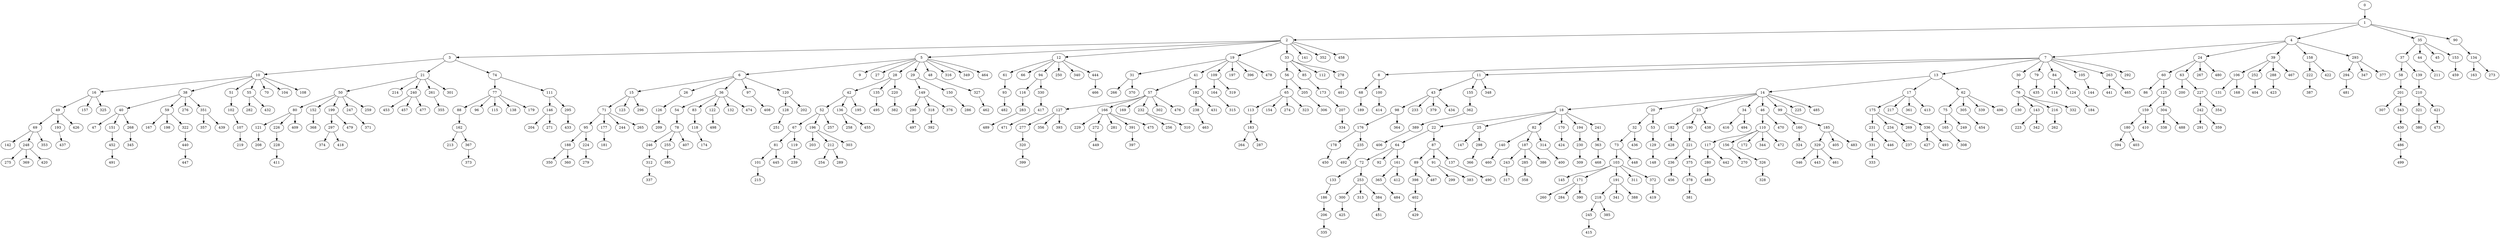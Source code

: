 digraph {
	0 [label=0]
	1 [label=1]
	2 [label=2]
	3 [label=3]
	10 [label=10]
	16 [label=16]
	49 [label=49]
	69 [label=69]
	142 [label=142]
	248 [label=248]
	275 [label=275]
	369 [label=369]
	420 [label=420]
	353 [label=353]
	193 [label=193]
	437 [label=437]
	426 [label=426]
	157 [label=157]
	325 [label=325]
	38 [label=38]
	40 [label=40]
	47 [label=47]
	151 [label=151]
	452 [label=452]
	491 [label=491]
	268 [label=268]
	345 [label=345]
	59 [label=59]
	167 [label=167]
	198 [label=198]
	322 [label=322]
	440 [label=440]
	447 [label=447]
	276 [label=276]
	351 [label=351]
	357 [label=357]
	439 [label=439]
	51 [label=51]
	102 [label=102]
	107 [label=107]
	219 [label=219]
	55 [label=55]
	282 [label=282]
	432 [label=432]
	70 [label=70]
	104 [label=104]
	108 [label=108]
	21 [label=21]
	50 [label=50]
	80 [label=80]
	121 [label=121]
	208 [label=208]
	226 [label=226]
	228 [label=228]
	411 [label=411]
	409 [label=409]
	152 [label=152]
	368 [label=368]
	199 [label=199]
	297 [label=297]
	374 [label=374]
	418 [label=418]
	479 [label=479]
	247 [label=247]
	371 [label=371]
	259 [label=259]
	214 [label=214]
	240 [label=240]
	453 [label=453]
	457 [label=457]
	477 [label=477]
	261 [label=261]
	355 [label=355]
	301 [label=301]
	74 [label=74]
	77 [label=77]
	88 [label=88]
	162 [label=162]
	213 [label=213]
	367 [label=367]
	373 [label=373]
	96 [label=96]
	115 [label=115]
	138 [label=138]
	179 [label=179]
	111 [label=111]
	146 [label=146]
	204 [label=204]
	271 [label=271]
	295 [label=295]
	433 [label=433]
	5 [label=5]
	6 [label=6]
	15 [label=15]
	71 [label=71]
	95 [label=95]
	188 [label=188]
	350 [label=350]
	360 [label=360]
	224 [label=224]
	279 [label=279]
	177 [label=177]
	181 [label=181]
	244 [label=244]
	265 [label=265]
	123 [label=123]
	296 [label=296]
	26 [label=26]
	126 [label=126]
	209 [label=209]
	36 [label=36]
	54 [label=54]
	78 [label=78]
	246 [label=246]
	312 [label=312]
	337 [label=337]
	255 [label=255]
	395 [label=395]
	407 [label=407]
	83 [label=83]
	118 [label=118]
	174 [label=174]
	122 [label=122]
	498 [label=498]
	132 [label=132]
	474 [label=474]
	97 [label=97]
	408 [label=408]
	120 [label=120]
	128 [label=128]
	251 [label=251]
	202 [label=202]
	9 [label=9]
	27 [label=27]
	28 [label=28]
	42 [label=42]
	52 [label=52]
	67 [label=67]
	81 [label=81]
	101 [label=101]
	215 [label=215]
	445 [label=445]
	119 [label=119]
	239 [label=239]
	196 [label=196]
	203 [label=203]
	212 [label=212]
	254 [label=254]
	289 [label=289]
	303 [label=303]
	257 [label=257]
	136 [label=136]
	258 [label=258]
	455 [label=455]
	195 [label=195]
	135 [label=135]
	495 [label=495]
	220 [label=220]
	382 [label=382]
	29 [label=29]
	149 [label=149]
	290 [label=290]
	497 [label=497]
	318 [label=318]
	392 [label=392]
	376 [label=376]
	150 [label=150]
	286 [label=286]
	48 [label=48]
	327 [label=327]
	462 [label=462]
	316 [label=316]
	349 [label=349]
	464 [label=464]
	12 [label=12]
	61 [label=61]
	93 [label=93]
	482 [label=482]
	66 [label=66]
	94 [label=94]
	116 [label=116]
	283 [label=283]
	489 [label=489]
	330 [label=330]
	417 [label=417]
	471 [label=471]
	250 [label=250]
	340 [label=340]
	444 [label=444]
	466 [label=466]
	19 [label=19]
	31 [label=31]
	266 [label=266]
	370 [label=370]
	41 [label=41]
	57 [label=57]
	127 [label=127]
	277 [label=277]
	320 [label=320]
	399 [label=399]
	356 [label=356]
	393 [label=393]
	166 [label=166]
	229 [label=229]
	272 [label=272]
	449 [label=449]
	281 [label=281]
	391 [label=391]
	397 [label=397]
	475 [label=475]
	169 [label=169]
	232 [label=232]
	256 [label=256]
	310 [label=310]
	302 [label=302]
	476 [label=476]
	192 [label=192]
	238 [label=238]
	463 [label=463]
	431 [label=431]
	109 [label=109]
	164 [label=164]
	315 [label=315]
	319 [label=319]
	197 [label=197]
	396 [label=396]
	478 [label=478]
	33 [label=33]
	56 [label=56]
	65 [label=65]
	113 [label=113]
	183 [label=183]
	264 [label=264]
	287 [label=287]
	154 [label=154]
	274 [label=274]
	323 [label=323]
	205 [label=205]
	306 [label=306]
	85 [label=85]
	173 [label=173]
	207 [label=207]
	334 [label=334]
	112 [label=112]
	278 [label=278]
	401 [label=401]
	141 [label=141]
	352 [label=352]
	458 [label=458]
	4 [label=4]
	7 [label=7]
	8 [label=8]
	68 [label=68]
	189 [label=189]
	100 [label=100]
	414 [label=414]
	11 [label=11]
	43 [label=43]
	98 [label=98]
	176 [label=176]
	178 [label=178]
	450 [label=450]
	235 [label=235]
	492 [label=492]
	364 [label=364]
	233 [label=233]
	379 [label=379]
	434 [label=434]
	155 [label=155]
	362 [label=362]
	389 [label=389]
	406 [label=406]
	348 [label=348]
	13 [label=13]
	14 [label=14]
	18 [label=18]
	22 [label=22]
	64 [label=64]
	72 [label=72]
	133 [label=133]
	186 [label=186]
	206 [label=206]
	335 [label=335]
	253 [label=253]
	300 [label=300]
	425 [label=425]
	313 [label=313]
	384 [label=384]
	451 [label=451]
	92 [label=92]
	161 [label=161]
	365 [label=365]
	484 [label=484]
	412 [label=412]
	87 [label=87]
	89 [label=89]
	398 [label=398]
	402 [label=402]
	429 [label=429]
	487 [label=487]
	91 [label=91]
	299 [label=299]
	383 [label=383]
	137 [label=137]
	490 [label=490]
	25 [label=25]
	147 [label=147]
	298 [label=298]
	366 [label=366]
	82 [label=82]
	140 [label=140]
	460 [label=460]
	187 [label=187]
	243 [label=243]
	317 [label=317]
	285 [label=285]
	358 [label=358]
	386 [label=386]
	314 [label=314]
	400 [label=400]
	170 [label=170]
	424 [label=424]
	194 [label=194]
	230 [label=230]
	309 [label=309]
	241 [label=241]
	363 [label=363]
	468 [label=468]
	20 [label=20]
	32 [label=32]
	73 [label=73]
	103 [label=103]
	145 [label=145]
	171 [label=171]
	260 [label=260]
	284 [label=284]
	390 [label=390]
	191 [label=191]
	218 [label=218]
	245 [label=245]
	415 [label=415]
	385 [label=385]
	341 [label=341]
	388 [label=388]
	311 [label=311]
	372 [label=372]
	419 [label=419]
	448 [label=448]
	436 [label=436]
	53 [label=53]
	129 [label=129]
	148 [label=148]
	23 [label=23]
	182 [label=182]
	428 [label=428]
	190 [label=190]
	221 [label=221]
	236 [label=236]
	456 [label=456]
	375 [label=375]
	378 [label=378]
	381 [label=381]
	438 [label=438]
	34 [label=34]
	416 [label=416]
	494 [label=494]
	46 [label=46]
	110 [label=110]
	117 [label=117]
	280 [label=280]
	469 [label=469]
	442 [label=442]
	156 [label=156]
	270 [label=270]
	326 [label=326]
	328 [label=328]
	172 [label=172]
	344 [label=344]
	472 [label=472]
	470 [label=470]
	99 [label=99]
	160 [label=160]
	324 [label=324]
	185 [label=185]
	329 [label=329]
	346 [label=346]
	443 [label=443]
	461 [label=461]
	405 [label=405]
	483 [label=483]
	225 [label=225]
	485 [label=485]
	17 [label=17]
	175 [label=175]
	231 [label=231]
	331 [label=331]
	333 [label=333]
	446 [label=446]
	234 [label=234]
	237 [label=237]
	269 [label=269]
	217 [label=217]
	336 [label=336]
	427 [label=427]
	493 [label=493]
	361 [label=361]
	413 [label=413]
	62 [label=62]
	75 [label=75]
	165 [label=165]
	308 [label=308]
	249 [label=249]
	305 [label=305]
	454 [label=454]
	339 [label=339]
	496 [label=496]
	30 [label=30]
	76 [label=76]
	130 [label=130]
	143 [label=143]
	223 [label=223]
	342 [label=342]
	216 [label=216]
	262 [label=262]
	332 [label=332]
	79 [label=79]
	435 [label=435]
	84 [label=84]
	114 [label=114]
	124 [label=124]
	184 [label=184]
	105 [label=105]
	144 [label=144]
	263 [label=263]
	441 [label=441]
	465 [label=465]
	292 [label=292]
	24 [label=24]
	60 [label=60]
	86 [label=86]
	125 [label=125]
	159 [label=159]
	180 [label=180]
	394 [label=394]
	403 [label=403]
	410 [label=410]
	304 [label=304]
	338 [label=338]
	488 [label=488]
	63 [label=63]
	200 [label=200]
	227 [label=227]
	242 [label=242]
	291 [label=291]
	359 [label=359]
	354 [label=354]
	267 [label=267]
	480 [label=480]
	39 [label=39]
	106 [label=106]
	131 [label=131]
	168 [label=168]
	252 [label=252]
	404 [label=404]
	288 [label=288]
	423 [label=423]
	467 [label=467]
	158 [label=158]
	222 [label=222]
	387 [label=387]
	422 [label=422]
	293 [label=293]
	294 [label=294]
	481 [label=481]
	347 [label=347]
	377 [label=377]
	35 [label=35]
	37 [label=37]
	58 [label=58]
	201 [label=201]
	307 [label=307]
	343 [label=343]
	430 [label=430]
	486 [label=486]
	499 [label=499]
	139 [label=139]
	210 [label=210]
	321 [label=321]
	380 [label=380]
	421 [label=421]
	473 [label=473]
	44 [label=44]
	211 [label=211]
	45 [label=45]
	153 [label=153]
	459 [label=459]
	90 [label=90]
	134 [label=134]
	163 [label=163]
	273 [label=273]
	0 -> 1
	1 -> 2
	2 -> 3
	3 -> 10
	10 -> 16
	16 -> 49
	49 -> 69
	69 -> 142
	69 -> 248
	248 -> 275
	248 -> 369
	248 -> 420
	69 -> 353
	49 -> 193
	193 -> 437
	49 -> 426
	16 -> 157
	16 -> 325
	10 -> 38
	38 -> 40
	40 -> 47
	40 -> 151
	151 -> 452
	452 -> 491
	40 -> 268
	268 -> 345
	38 -> 59
	59 -> 167
	59 -> 198
	59 -> 322
	322 -> 440
	440 -> 447
	38 -> 276
	38 -> 351
	351 -> 357
	351 -> 439
	10 -> 51
	51 -> 102
	102 -> 107
	107 -> 219
	10 -> 55
	55 -> 282
	55 -> 432
	10 -> 70
	10 -> 104
	10 -> 108
	3 -> 21
	21 -> 50
	50 -> 80
	80 -> 121
	121 -> 208
	80 -> 226
	226 -> 228
	228 -> 411
	80 -> 409
	50 -> 152
	152 -> 368
	50 -> 199
	199 -> 297
	297 -> 374
	297 -> 418
	199 -> 479
	50 -> 247
	247 -> 371
	50 -> 259
	21 -> 214
	21 -> 240
	240 -> 453
	240 -> 457
	240 -> 477
	21 -> 261
	261 -> 355
	21 -> 301
	3 -> 74
	74 -> 77
	77 -> 88
	88 -> 162
	162 -> 213
	162 -> 367
	367 -> 373
	77 -> 96
	77 -> 115
	77 -> 138
	77 -> 179
	74 -> 111
	111 -> 146
	146 -> 204
	146 -> 271
	111 -> 295
	295 -> 433
	2 -> 5
	5 -> 6
	6 -> 15
	15 -> 71
	71 -> 95
	95 -> 188
	188 -> 350
	188 -> 360
	95 -> 224
	224 -> 279
	71 -> 177
	177 -> 181
	71 -> 244
	71 -> 265
	15 -> 123
	15 -> 296
	6 -> 26
	26 -> 126
	126 -> 209
	6 -> 36
	36 -> 54
	54 -> 78
	78 -> 246
	246 -> 312
	312 -> 337
	78 -> 255
	255 -> 395
	78 -> 407
	36 -> 83
	83 -> 118
	118 -> 174
	36 -> 122
	122 -> 498
	36 -> 132
	36 -> 474
	6 -> 97
	97 -> 408
	6 -> 120
	120 -> 128
	128 -> 251
	120 -> 202
	5 -> 9
	5 -> 27
	5 -> 28
	28 -> 42
	42 -> 52
	52 -> 67
	67 -> 81
	81 -> 101
	101 -> 215
	81 -> 445
	67 -> 119
	119 -> 239
	52 -> 196
	196 -> 203
	196 -> 212
	212 -> 254
	212 -> 289
	196 -> 303
	52 -> 257
	42 -> 136
	136 -> 258
	136 -> 455
	42 -> 195
	28 -> 135
	135 -> 495
	28 -> 220
	220 -> 382
	5 -> 29
	29 -> 149
	149 -> 290
	290 -> 497
	149 -> 318
	318 -> 392
	149 -> 376
	29 -> 150
	150 -> 286
	5 -> 48
	48 -> 327
	327 -> 462
	5 -> 316
	5 -> 349
	5 -> 464
	2 -> 12
	12 -> 61
	61 -> 93
	93 -> 482
	12 -> 66
	12 -> 94
	94 -> 116
	116 -> 283
	283 -> 489
	94 -> 330
	330 -> 417
	417 -> 471
	12 -> 250
	12 -> 340
	12 -> 444
	444 -> 466
	2 -> 19
	19 -> 31
	31 -> 266
	31 -> 370
	19 -> 41
	41 -> 57
	57 -> 127
	127 -> 277
	277 -> 320
	320 -> 399
	127 -> 356
	127 -> 393
	57 -> 166
	166 -> 229
	166 -> 272
	272 -> 449
	166 -> 281
	166 -> 391
	391 -> 397
	166 -> 475
	57 -> 169
	57 -> 232
	232 -> 256
	232 -> 310
	57 -> 302
	57 -> 476
	41 -> 192
	192 -> 238
	238 -> 463
	192 -> 431
	19 -> 109
	109 -> 164
	164 -> 315
	109 -> 319
	19 -> 197
	19 -> 396
	19 -> 478
	2 -> 33
	33 -> 56
	56 -> 65
	65 -> 113
	113 -> 183
	183 -> 264
	183 -> 287
	65 -> 154
	65 -> 274
	65 -> 323
	56 -> 205
	205 -> 306
	33 -> 85
	85 -> 173
	173 -> 207
	207 -> 334
	33 -> 112
	33 -> 278
	278 -> 401
	2 -> 141
	2 -> 352
	2 -> 458
	1 -> 4
	4 -> 7
	7 -> 8
	8 -> 68
	68 -> 189
	8 -> 100
	100 -> 414
	7 -> 11
	11 -> 43
	43 -> 98
	98 -> 176
	176 -> 178
	178 -> 450
	176 -> 235
	235 -> 492
	98 -> 364
	43 -> 233
	43 -> 379
	43 -> 434
	11 -> 155
	155 -> 362
	362 -> 389
	389 -> 406
	11 -> 348
	7 -> 13
	13 -> 14
	14 -> 18
	18 -> 22
	22 -> 64
	64 -> 72
	72 -> 133
	133 -> 186
	186 -> 206
	206 -> 335
	72 -> 253
	253 -> 300
	300 -> 425
	253 -> 313
	253 -> 384
	384 -> 451
	64 -> 92
	64 -> 161
	161 -> 365
	365 -> 484
	161 -> 412
	22 -> 87
	87 -> 89
	89 -> 398
	398 -> 402
	402 -> 429
	89 -> 487
	87 -> 91
	91 -> 299
	91 -> 383
	87 -> 137
	137 -> 490
	18 -> 25
	25 -> 147
	25 -> 298
	298 -> 366
	18 -> 82
	82 -> 140
	140 -> 460
	82 -> 187
	187 -> 243
	243 -> 317
	187 -> 285
	285 -> 358
	187 -> 386
	82 -> 314
	314 -> 400
	18 -> 170
	170 -> 424
	18 -> 194
	194 -> 230
	230 -> 309
	18 -> 241
	241 -> 363
	363 -> 468
	14 -> 20
	20 -> 32
	32 -> 73
	73 -> 103
	103 -> 145
	103 -> 171
	171 -> 260
	171 -> 284
	171 -> 390
	103 -> 191
	191 -> 218
	218 -> 245
	245 -> 415
	218 -> 385
	191 -> 341
	191 -> 388
	103 -> 311
	103 -> 372
	372 -> 419
	73 -> 448
	32 -> 436
	20 -> 53
	53 -> 129
	129 -> 148
	14 -> 23
	23 -> 182
	182 -> 428
	23 -> 190
	190 -> 221
	221 -> 236
	236 -> 456
	221 -> 375
	375 -> 378
	378 -> 381
	23 -> 438
	14 -> 34
	34 -> 416
	34 -> 494
	14 -> 46
	46 -> 110
	110 -> 117
	117 -> 280
	280 -> 469
	117 -> 442
	110 -> 156
	156 -> 270
	156 -> 326
	326 -> 328
	110 -> 172
	110 -> 344
	110 -> 472
	46 -> 470
	14 -> 99
	99 -> 160
	160 -> 324
	99 -> 185
	185 -> 329
	329 -> 346
	329 -> 443
	329 -> 461
	185 -> 405
	185 -> 483
	14 -> 225
	14 -> 485
	13 -> 17
	17 -> 175
	175 -> 231
	231 -> 331
	331 -> 333
	231 -> 446
	175 -> 234
	234 -> 237
	175 -> 269
	17 -> 217
	217 -> 336
	336 -> 427
	336 -> 493
	17 -> 361
	17 -> 413
	13 -> 62
	62 -> 75
	75 -> 165
	165 -> 308
	75 -> 249
	62 -> 305
	305 -> 454
	62 -> 339
	62 -> 496
	7 -> 30
	30 -> 76
	76 -> 130
	76 -> 143
	143 -> 223
	143 -> 342
	76 -> 216
	216 -> 262
	76 -> 332
	7 -> 79
	79 -> 435
	7 -> 84
	84 -> 114
	84 -> 124
	124 -> 184
	7 -> 105
	105 -> 144
	7 -> 263
	263 -> 441
	263 -> 465
	7 -> 292
	4 -> 24
	24 -> 60
	60 -> 86
	60 -> 125
	125 -> 159
	159 -> 180
	180 -> 394
	180 -> 403
	159 -> 410
	125 -> 304
	304 -> 338
	304 -> 488
	24 -> 63
	63 -> 200
	63 -> 227
	227 -> 242
	242 -> 291
	242 -> 359
	227 -> 354
	24 -> 267
	24 -> 480
	4 -> 39
	39 -> 106
	106 -> 131
	106 -> 168
	39 -> 252
	252 -> 404
	39 -> 288
	288 -> 423
	39 -> 467
	4 -> 158
	158 -> 222
	222 -> 387
	158 -> 422
	4 -> 293
	293 -> 294
	294 -> 481
	293 -> 347
	293 -> 377
	1 -> 35
	35 -> 37
	37 -> 58
	58 -> 201
	201 -> 307
	201 -> 343
	343 -> 430
	430 -> 486
	486 -> 499
	37 -> 139
	139 -> 210
	210 -> 321
	321 -> 380
	210 -> 421
	421 -> 473
	35 -> 44
	44 -> 211
	35 -> 45
	35 -> 153
	153 -> 459
	1 -> 90
	90 -> 134
	134 -> 163
	134 -> 273
}
